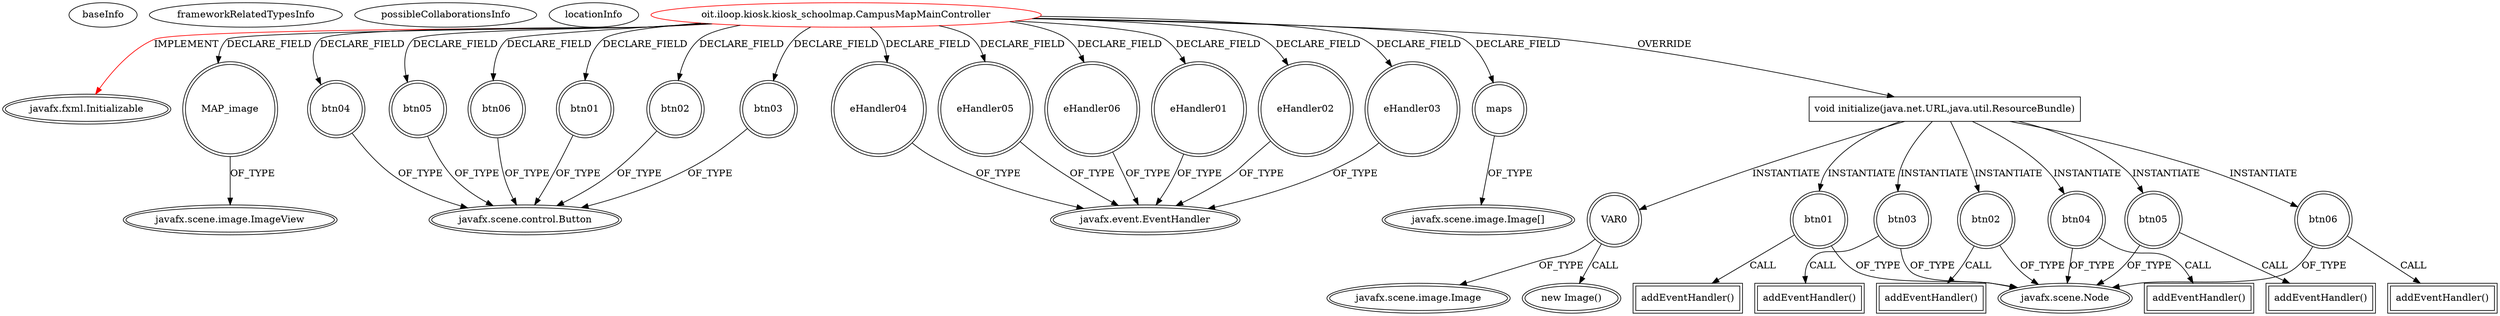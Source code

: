 digraph {
baseInfo[graphId=3149,category="extension_graph",isAnonymous=false,possibleRelation=false]
frameworkRelatedTypesInfo[0="javafx.fxml.Initializable"]
possibleCollaborationsInfo[]
locationInfo[projectName="iloop-kiosk-KIOSK-Project",filePath="/iloop-kiosk-KIOSK-Project/KIOSK-Project-master/src/oit/iloop/kiosk/kiosk_schoolmap/CampusMapMainController.java",contextSignature="CampusMapMainController",graphId="3149"]
0[label="oit.iloop.kiosk.kiosk_schoolmap.CampusMapMainController",vertexType="ROOT_CLIENT_CLASS_DECLARATION",isFrameworkType=false,color=red]
1[label="javafx.fxml.Initializable",vertexType="FRAMEWORK_INTERFACE_TYPE",isFrameworkType=true,peripheries=2]
2[label="MAP_image",vertexType="FIELD_DECLARATION",isFrameworkType=true,peripheries=2,shape=circle]
3[label="javafx.scene.image.ImageView",vertexType="FRAMEWORK_CLASS_TYPE",isFrameworkType=true,peripheries=2]
4[label="btn01",vertexType="FIELD_DECLARATION",isFrameworkType=true,peripheries=2,shape=circle]
5[label="javafx.scene.control.Button",vertexType="FRAMEWORK_CLASS_TYPE",isFrameworkType=true,peripheries=2]
6[label="btn02",vertexType="FIELD_DECLARATION",isFrameworkType=true,peripheries=2,shape=circle]
8[label="btn03",vertexType="FIELD_DECLARATION",isFrameworkType=true,peripheries=2,shape=circle]
10[label="btn04",vertexType="FIELD_DECLARATION",isFrameworkType=true,peripheries=2,shape=circle]
12[label="btn05",vertexType="FIELD_DECLARATION",isFrameworkType=true,peripheries=2,shape=circle]
14[label="btn06",vertexType="FIELD_DECLARATION",isFrameworkType=true,peripheries=2,shape=circle]
16[label="eHandler01",vertexType="FIELD_DECLARATION",isFrameworkType=true,peripheries=2,shape=circle]
17[label="javafx.event.EventHandler",vertexType="FRAMEWORK_INTERFACE_TYPE",isFrameworkType=true,peripheries=2]
18[label="eHandler02",vertexType="FIELD_DECLARATION",isFrameworkType=true,peripheries=2,shape=circle]
20[label="eHandler03",vertexType="FIELD_DECLARATION",isFrameworkType=true,peripheries=2,shape=circle]
22[label="eHandler04",vertexType="FIELD_DECLARATION",isFrameworkType=true,peripheries=2,shape=circle]
24[label="eHandler05",vertexType="FIELD_DECLARATION",isFrameworkType=true,peripheries=2,shape=circle]
26[label="eHandler06",vertexType="FIELD_DECLARATION",isFrameworkType=true,peripheries=2,shape=circle]
28[label="maps",vertexType="FIELD_DECLARATION",isFrameworkType=true,peripheries=2,shape=circle]
29[label="javafx.scene.image.Image[]",vertexType="FRAMEWORK_CLASS_TYPE",isFrameworkType=true,peripheries=2]
30[label="void initialize(java.net.URL,java.util.ResourceBundle)",vertexType="OVERRIDING_METHOD_DECLARATION",isFrameworkType=false,shape=box]
32[label="VAR0",vertexType="VARIABLE_EXPRESION",isFrameworkType=true,peripheries=2,shape=circle]
33[label="javafx.scene.image.Image",vertexType="FRAMEWORK_CLASS_TYPE",isFrameworkType=true,peripheries=2]
31[label="new Image()",vertexType="CONSTRUCTOR_CALL",isFrameworkType=true,peripheries=2]
34[label="btn01",vertexType="VARIABLE_EXPRESION",isFrameworkType=true,peripheries=2,shape=circle]
36[label="javafx.scene.Node",vertexType="FRAMEWORK_CLASS_TYPE",isFrameworkType=true,peripheries=2]
35[label="addEventHandler()",vertexType="INSIDE_CALL",isFrameworkType=true,peripheries=2,shape=box]
37[label="btn02",vertexType="VARIABLE_EXPRESION",isFrameworkType=true,peripheries=2,shape=circle]
38[label="addEventHandler()",vertexType="INSIDE_CALL",isFrameworkType=true,peripheries=2,shape=box]
40[label="btn03",vertexType="VARIABLE_EXPRESION",isFrameworkType=true,peripheries=2,shape=circle]
41[label="addEventHandler()",vertexType="INSIDE_CALL",isFrameworkType=true,peripheries=2,shape=box]
43[label="btn04",vertexType="VARIABLE_EXPRESION",isFrameworkType=true,peripheries=2,shape=circle]
44[label="addEventHandler()",vertexType="INSIDE_CALL",isFrameworkType=true,peripheries=2,shape=box]
46[label="btn05",vertexType="VARIABLE_EXPRESION",isFrameworkType=true,peripheries=2,shape=circle]
47[label="addEventHandler()",vertexType="INSIDE_CALL",isFrameworkType=true,peripheries=2,shape=box]
49[label="btn06",vertexType="VARIABLE_EXPRESION",isFrameworkType=true,peripheries=2,shape=circle]
50[label="addEventHandler()",vertexType="INSIDE_CALL",isFrameworkType=true,peripheries=2,shape=box]
0->1[label="IMPLEMENT",color=red]
0->2[label="DECLARE_FIELD"]
2->3[label="OF_TYPE"]
0->4[label="DECLARE_FIELD"]
4->5[label="OF_TYPE"]
0->6[label="DECLARE_FIELD"]
6->5[label="OF_TYPE"]
0->8[label="DECLARE_FIELD"]
8->5[label="OF_TYPE"]
0->10[label="DECLARE_FIELD"]
10->5[label="OF_TYPE"]
0->12[label="DECLARE_FIELD"]
12->5[label="OF_TYPE"]
0->14[label="DECLARE_FIELD"]
14->5[label="OF_TYPE"]
0->16[label="DECLARE_FIELD"]
16->17[label="OF_TYPE"]
0->18[label="DECLARE_FIELD"]
18->17[label="OF_TYPE"]
0->20[label="DECLARE_FIELD"]
20->17[label="OF_TYPE"]
0->22[label="DECLARE_FIELD"]
22->17[label="OF_TYPE"]
0->24[label="DECLARE_FIELD"]
24->17[label="OF_TYPE"]
0->26[label="DECLARE_FIELD"]
26->17[label="OF_TYPE"]
0->28[label="DECLARE_FIELD"]
28->29[label="OF_TYPE"]
0->30[label="OVERRIDE"]
30->32[label="INSTANTIATE"]
32->33[label="OF_TYPE"]
32->31[label="CALL"]
30->34[label="INSTANTIATE"]
34->36[label="OF_TYPE"]
34->35[label="CALL"]
30->37[label="INSTANTIATE"]
37->36[label="OF_TYPE"]
37->38[label="CALL"]
30->40[label="INSTANTIATE"]
40->36[label="OF_TYPE"]
40->41[label="CALL"]
30->43[label="INSTANTIATE"]
43->36[label="OF_TYPE"]
43->44[label="CALL"]
30->46[label="INSTANTIATE"]
46->36[label="OF_TYPE"]
46->47[label="CALL"]
30->49[label="INSTANTIATE"]
49->36[label="OF_TYPE"]
49->50[label="CALL"]
}
